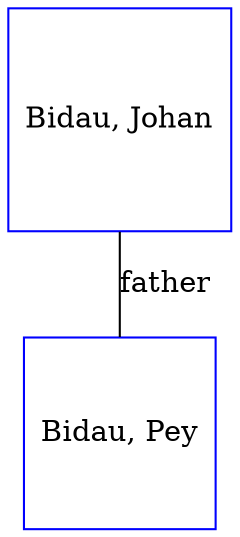 digraph D {
    edge [dir=none];    node [shape=box];    "002862"   [label="Bidau, Pey", shape=box, regular=1, color="blue"] ;
"002863"   [label="Bidau, Johan", shape=box, regular=1, color="blue"] ;
002863->002862 [label="father",arrowsize=0.0]; 
}